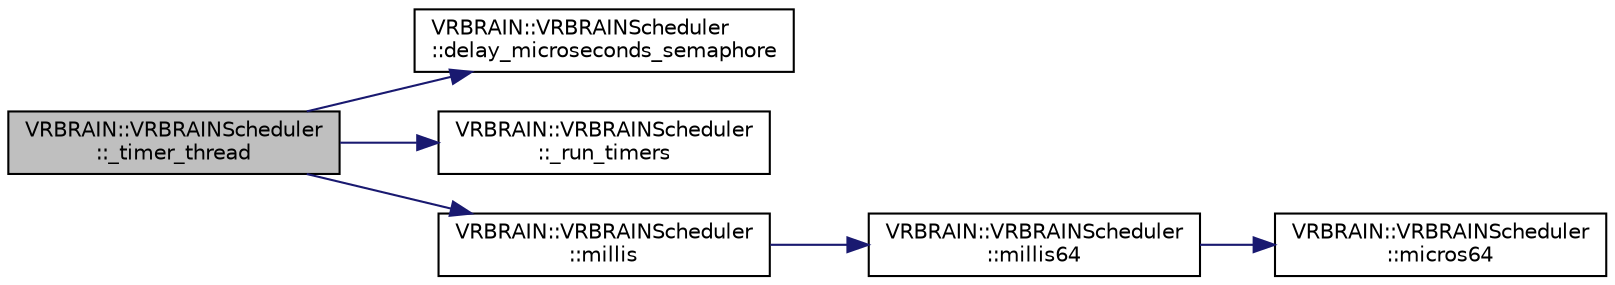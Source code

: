 digraph "VRBRAIN::VRBRAINScheduler::_timer_thread"
{
 // INTERACTIVE_SVG=YES
  edge [fontname="Helvetica",fontsize="10",labelfontname="Helvetica",labelfontsize="10"];
  node [fontname="Helvetica",fontsize="10",shape=record];
  rankdir="LR";
  Node1 [label="VRBRAIN::VRBRAINScheduler\l::_timer_thread",height=0.2,width=0.4,color="black", fillcolor="grey75", style="filled", fontcolor="black"];
  Node1 -> Node2 [color="midnightblue",fontsize="10",style="solid",fontname="Helvetica"];
  Node2 [label="VRBRAIN::VRBRAINScheduler\l::delay_microseconds_semaphore",height=0.2,width=0.4,color="black", fillcolor="white", style="filled",URL="$classVRBRAIN_1_1VRBRAINScheduler.html#a40fd4a8a1ecfc7e48784534ef244b6f3"];
  Node1 -> Node3 [color="midnightblue",fontsize="10",style="solid",fontname="Helvetica"];
  Node3 [label="VRBRAIN::VRBRAINScheduler\l::_run_timers",height=0.2,width=0.4,color="black", fillcolor="white", style="filled",URL="$classVRBRAIN_1_1VRBRAINScheduler.html#a7e6a9617ec9d4c180c1d7737260b0b72"];
  Node1 -> Node4 [color="midnightblue",fontsize="10",style="solid",fontname="Helvetica"];
  Node4 [label="VRBRAIN::VRBRAINScheduler\l::millis",height=0.2,width=0.4,color="black", fillcolor="white", style="filled",URL="$classVRBRAIN_1_1VRBRAINScheduler.html#a7ed5e2767f92a978bd2376bee4dcdf8e"];
  Node4 -> Node5 [color="midnightblue",fontsize="10",style="solid",fontname="Helvetica"];
  Node5 [label="VRBRAIN::VRBRAINScheduler\l::millis64",height=0.2,width=0.4,color="black", fillcolor="white", style="filled",URL="$classVRBRAIN_1_1VRBRAINScheduler.html#a9fcfda1476927950fd4e2d7a1914e8b1"];
  Node5 -> Node6 [color="midnightblue",fontsize="10",style="solid",fontname="Helvetica"];
  Node6 [label="VRBRAIN::VRBRAINScheduler\l::micros64",height=0.2,width=0.4,color="black", fillcolor="white", style="filled",URL="$classVRBRAIN_1_1VRBRAINScheduler.html#ad3cdcac8ccf171b3de55ea09d141eb60"];
}
